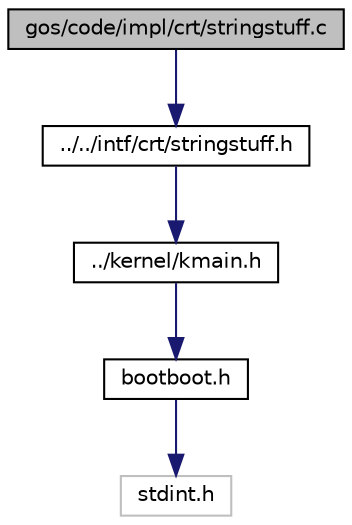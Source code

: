 digraph "gos/code/impl/crt/stringstuff.c"
{
 // INTERACTIVE_SVG=YES
 // LATEX_PDF_SIZE
  edge [fontname="Helvetica",fontsize="10",labelfontname="Helvetica",labelfontsize="10"];
  node [fontname="Helvetica",fontsize="10",shape=record];
  Node1 [label="gos/code/impl/crt/stringstuff.c",height=0.2,width=0.4,color="black", fillcolor="grey75", style="filled", fontcolor="black",tooltip="Implementation of all things string!"];
  Node1 -> Node2 [color="midnightblue",fontsize="10",style="solid",fontname="Helvetica"];
  Node2 [label="../../intf/crt/stringstuff.h",height=0.2,width=0.4,color="black", fillcolor="white", style="filled",URL="$stringstuff_8h.html",tooltip="Everything to do with strings."];
  Node2 -> Node3 [color="midnightblue",fontsize="10",style="solid",fontname="Helvetica"];
  Node3 [label="../kernel/kmain.h",height=0.2,width=0.4,color="black", fillcolor="white", style="filled",URL="$kmain_8h.html",tooltip="File for what we include in the kmain.c file."];
  Node3 -> Node4 [color="midnightblue",fontsize="10",style="solid",fontname="Helvetica"];
  Node4 [label="bootboot.h",height=0.2,width=0.4,color="black", fillcolor="white", style="filled",URL="$bootboot_8h_source.html",tooltip=" "];
  Node4 -> Node5 [color="midnightblue",fontsize="10",style="solid",fontname="Helvetica"];
  Node5 [label="stdint.h",height=0.2,width=0.4,color="grey75", fillcolor="white", style="filled",tooltip=" "];
}
